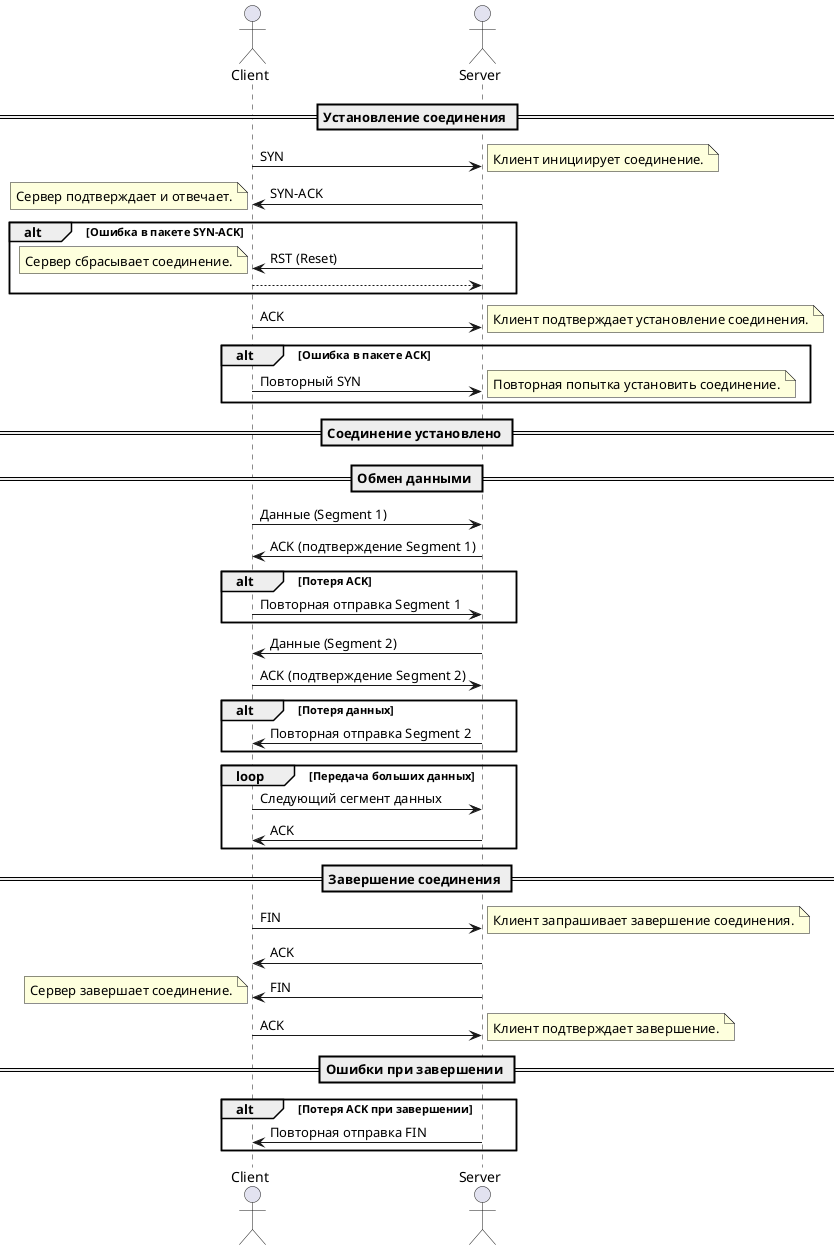 @startuml
actor Client
actor Server

== Установление соединения ==

Client -> Server: SYN
note right: Клиент инициирует соединение.
Server -> Client: SYN-ACK
note left: Сервер подтверждает и отвечает.
alt Ошибка в пакете SYN-ACK
    Server -> Client: RST (Reset)
    note left: Сервер сбрасывает соединение.
    return
end
Client -> Server: ACK
note right: Клиент подтверждает установление соединения.
alt Ошибка в пакете ACK
    Client -> Server: Повторный SYN
    note right: Повторная попытка установить соединение.
end

== Соединение установлено ==

== Обмен данными ==
Client -> Server: Данные (Segment 1)
Server -> Client: ACK (подтверждение Segment 1)
alt Потеря ACK
    Client -> Server: Повторная отправка Segment 1
end

Server -> Client: Данные (Segment 2)
Client -> Server: ACK (подтверждение Segment 2)
alt Потеря данных
    Server -> Client: Повторная отправка Segment 2
end

loop Передача больших данных
    Client -> Server: Следующий сегмент данных
    Server -> Client: ACK
end

== Завершение соединения ==

Client -> Server: FIN
note right: Клиент запрашивает завершение соединения.
Server -> Client: ACK
Server -> Client: FIN
note left: Сервер завершает соединение.
Client -> Server: ACK
note right: Клиент подтверждает завершение.

== Ошибки при завершении ==
alt Потеря ACK при завершении
    Server -> Client: Повторная отправка FIN
end
@enduml
